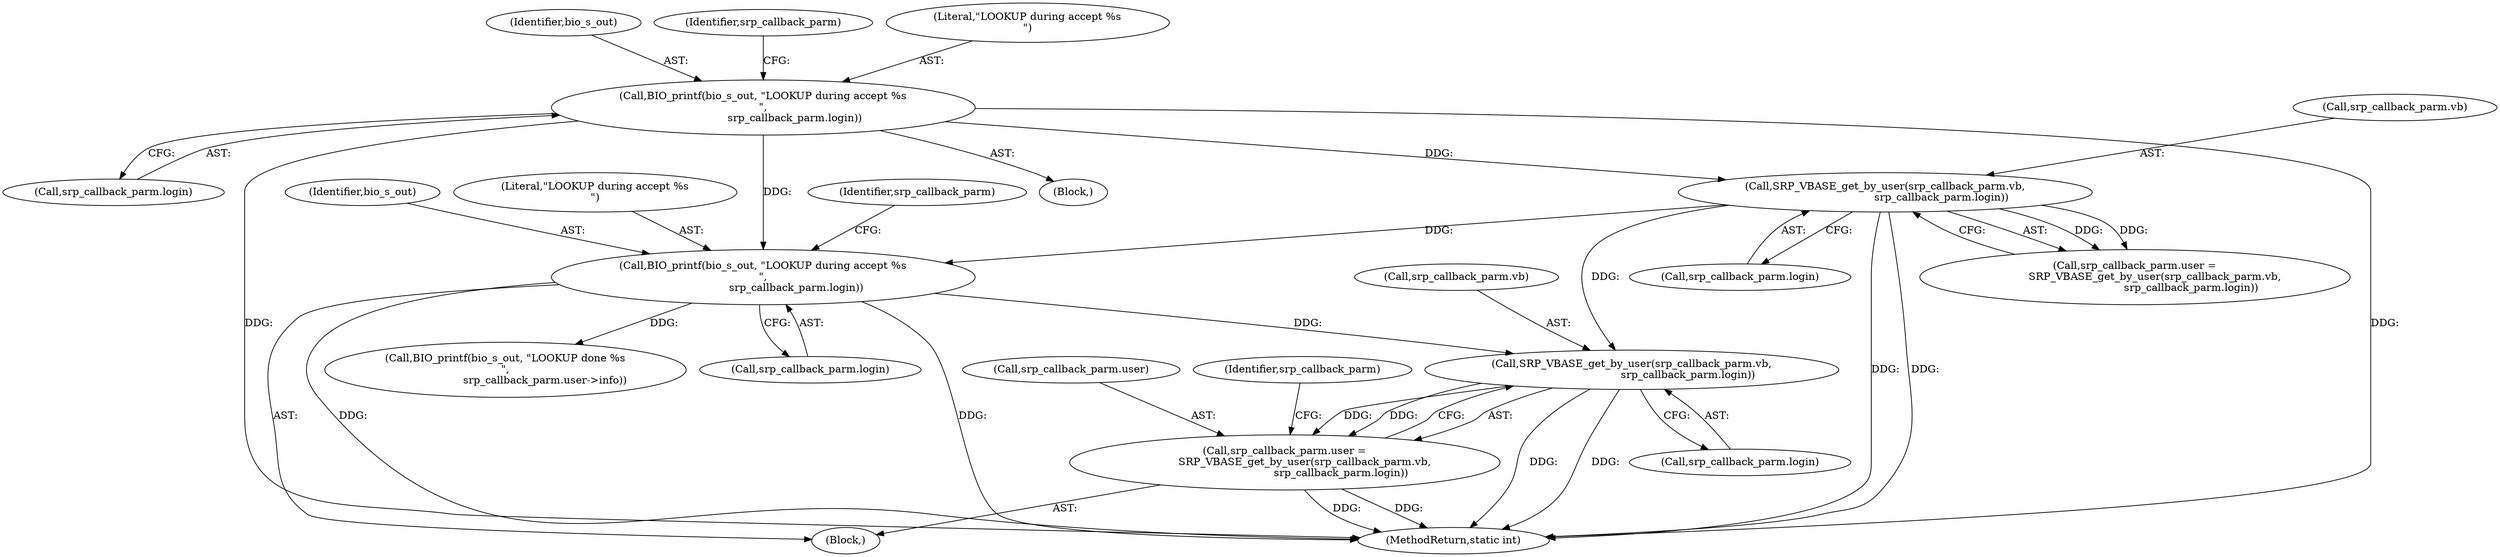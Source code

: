 digraph "1_openssl_259b664f950c2ba66fbf4b0fe5281327904ead21@del" {
"1000194" [label="(Call,SRP_VBASE_get_by_user(srp_callback_parm.vb,\n                                  srp_callback_parm.login))"];
"1000162" [label="(Call,SRP_VBASE_get_by_user(srp_callback_parm.vb,\n                                  srp_callback_parm.login))"];
"1000152" [label="(Call,BIO_printf(bio_s_out, \"LOOKUP during accept %s\n\",\n                   srp_callback_parm.login))"];
"1000184" [label="(Call,BIO_printf(bio_s_out, \"LOOKUP during accept %s\n\",\n                    srp_callback_parm.login))"];
"1000190" [label="(Call,srp_callback_parm.user =\n            SRP_VBASE_get_by_user(srp_callback_parm.vb,\n                                  srp_callback_parm.login))"];
"1000187" [label="(Call,srp_callback_parm.login)"];
"1000190" [label="(Call,srp_callback_parm.user =\n            SRP_VBASE_get_by_user(srp_callback_parm.vb,\n                                  srp_callback_parm.login))"];
"1000163" [label="(Call,srp_callback_parm.vb)"];
"1000162" [label="(Call,SRP_VBASE_get_by_user(srp_callback_parm.vb,\n                                  srp_callback_parm.login))"];
"1000192" [label="(Identifier,srp_callback_parm)"];
"1000205" [label="(Call,BIO_printf(bio_s_out, \"LOOKUP done %s\n\",\n                        srp_callback_parm.user->info))"];
"1000153" [label="(Identifier,bio_s_out)"];
"1000191" [label="(Call,srp_callback_parm.user)"];
"1000160" [label="(Identifier,srp_callback_parm)"];
"1000458" [label="(MethodReturn,static int)"];
"1000195" [label="(Call,srp_callback_parm.vb)"];
"1000151" [label="(Block,)"];
"1000184" [label="(Call,BIO_printf(bio_s_out, \"LOOKUP during accept %s\n\",\n                    srp_callback_parm.login))"];
"1000166" [label="(Call,srp_callback_parm.login)"];
"1000186" [label="(Literal,\"LOOKUP during accept %s\n\")"];
"1000203" [label="(Identifier,srp_callback_parm)"];
"1000198" [label="(Call,srp_callback_parm.login)"];
"1000154" [label="(Literal,\"LOOKUP during accept %s\n\")"];
"1000194" [label="(Call,SRP_VBASE_get_by_user(srp_callback_parm.vb,\n                                  srp_callback_parm.login))"];
"1000152" [label="(Call,BIO_printf(bio_s_out, \"LOOKUP during accept %s\n\",\n                   srp_callback_parm.login))"];
"1000158" [label="(Call,srp_callback_parm.user =\n            SRP_VBASE_get_by_user(srp_callback_parm.vb,\n                                  srp_callback_parm.login))"];
"1000155" [label="(Call,srp_callback_parm.login)"];
"1000185" [label="(Identifier,bio_s_out)"];
"1000183" [label="(Block,)"];
"1000194" -> "1000190"  [label="AST: "];
"1000194" -> "1000198"  [label="CFG: "];
"1000195" -> "1000194"  [label="AST: "];
"1000198" -> "1000194"  [label="AST: "];
"1000190" -> "1000194"  [label="CFG: "];
"1000194" -> "1000458"  [label="DDG: "];
"1000194" -> "1000458"  [label="DDG: "];
"1000194" -> "1000190"  [label="DDG: "];
"1000194" -> "1000190"  [label="DDG: "];
"1000162" -> "1000194"  [label="DDG: "];
"1000184" -> "1000194"  [label="DDG: "];
"1000162" -> "1000158"  [label="AST: "];
"1000162" -> "1000166"  [label="CFG: "];
"1000163" -> "1000162"  [label="AST: "];
"1000166" -> "1000162"  [label="AST: "];
"1000158" -> "1000162"  [label="CFG: "];
"1000162" -> "1000458"  [label="DDG: "];
"1000162" -> "1000458"  [label="DDG: "];
"1000162" -> "1000158"  [label="DDG: "];
"1000162" -> "1000158"  [label="DDG: "];
"1000152" -> "1000162"  [label="DDG: "];
"1000162" -> "1000184"  [label="DDG: "];
"1000152" -> "1000151"  [label="AST: "];
"1000152" -> "1000155"  [label="CFG: "];
"1000153" -> "1000152"  [label="AST: "];
"1000154" -> "1000152"  [label="AST: "];
"1000155" -> "1000152"  [label="AST: "];
"1000160" -> "1000152"  [label="CFG: "];
"1000152" -> "1000458"  [label="DDG: "];
"1000152" -> "1000458"  [label="DDG: "];
"1000152" -> "1000184"  [label="DDG: "];
"1000184" -> "1000183"  [label="AST: "];
"1000184" -> "1000187"  [label="CFG: "];
"1000185" -> "1000184"  [label="AST: "];
"1000186" -> "1000184"  [label="AST: "];
"1000187" -> "1000184"  [label="AST: "];
"1000192" -> "1000184"  [label="CFG: "];
"1000184" -> "1000458"  [label="DDG: "];
"1000184" -> "1000458"  [label="DDG: "];
"1000184" -> "1000205"  [label="DDG: "];
"1000190" -> "1000183"  [label="AST: "];
"1000191" -> "1000190"  [label="AST: "];
"1000203" -> "1000190"  [label="CFG: "];
"1000190" -> "1000458"  [label="DDG: "];
"1000190" -> "1000458"  [label="DDG: "];
}
